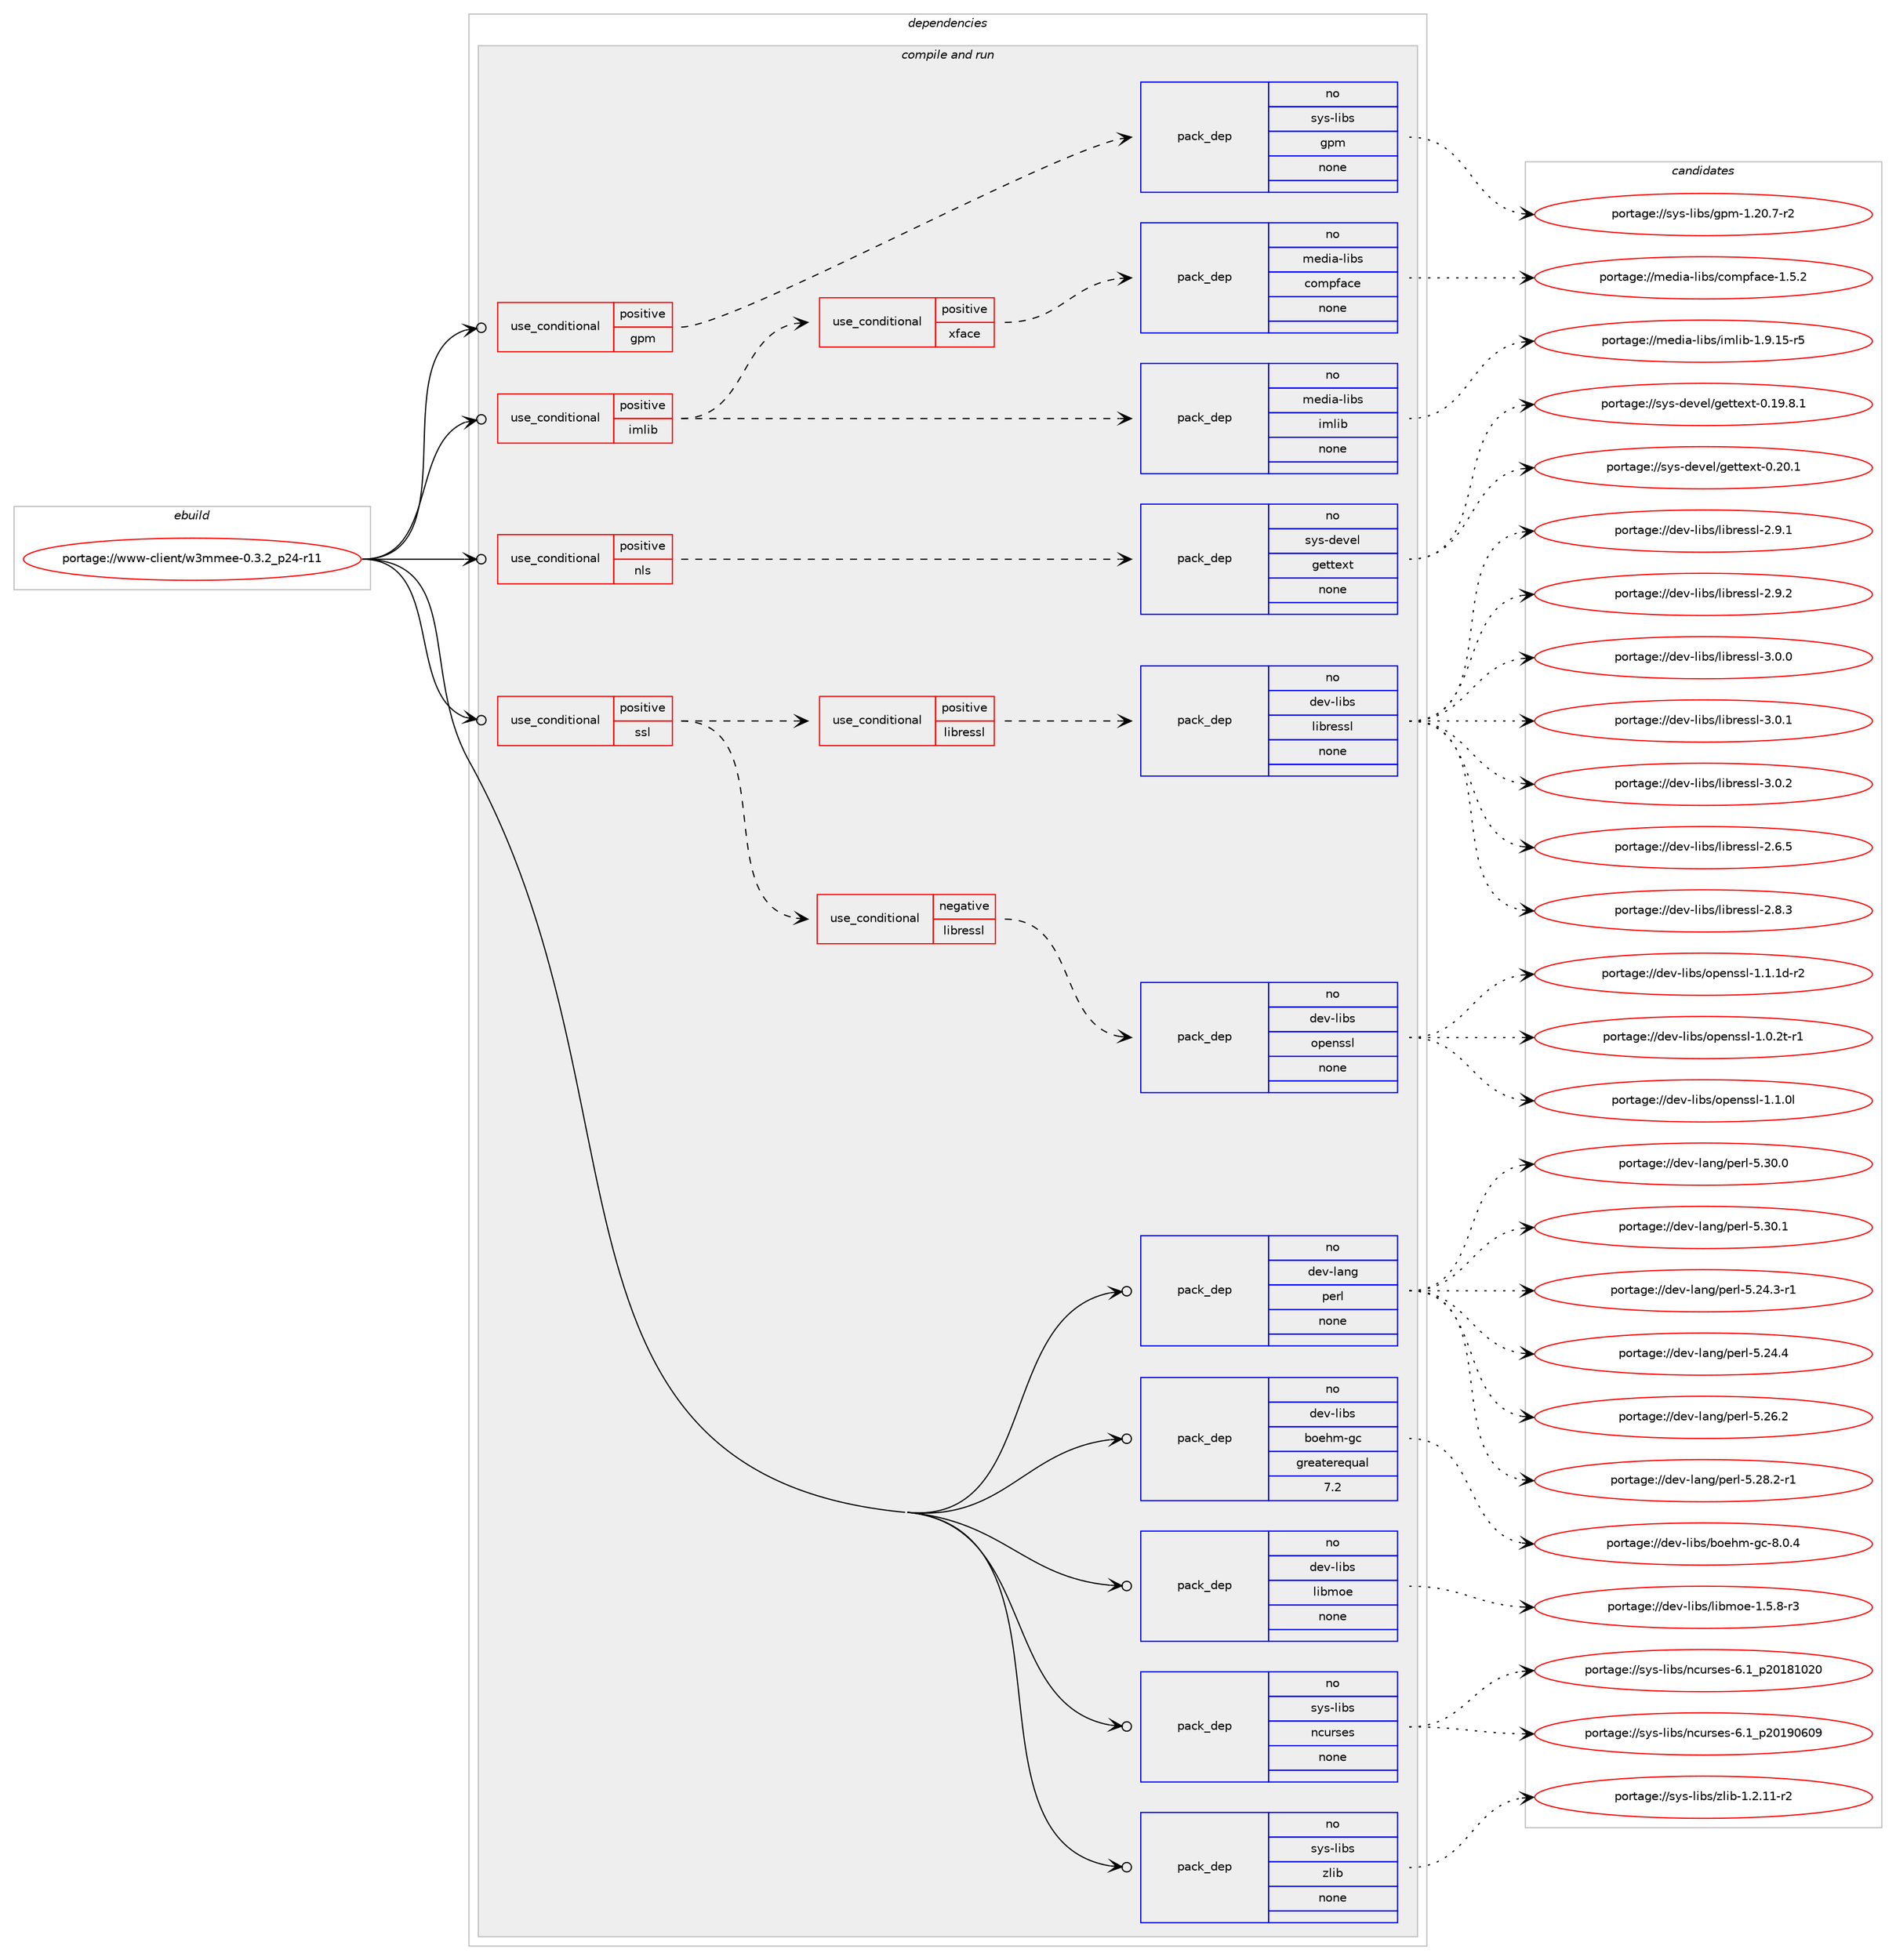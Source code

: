 digraph prolog {

# *************
# Graph options
# *************

newrank=true;
concentrate=true;
compound=true;
graph [rankdir=LR,fontname=Helvetica,fontsize=10,ranksep=1.5];#, ranksep=2.5, nodesep=0.2];
edge  [arrowhead=vee];
node  [fontname=Helvetica,fontsize=10];

# **********
# The ebuild
# **********

subgraph cluster_leftcol {
color=gray;
rank=same;
label=<<i>ebuild</i>>;
id [label="portage://www-client/w3mmee-0.3.2_p24-r11", color=red, width=4, href="../www-client/w3mmee-0.3.2_p24-r11.svg"];
}

# ****************
# The dependencies
# ****************

subgraph cluster_midcol {
color=gray;
label=<<i>dependencies</i>>;
subgraph cluster_compile {
fillcolor="#eeeeee";
style=filled;
label=<<i>compile</i>>;
}
subgraph cluster_compileandrun {
fillcolor="#eeeeee";
style=filled;
label=<<i>compile and run</i>>;
subgraph cond106389 {
dependency442367 [label=<<TABLE BORDER="0" CELLBORDER="1" CELLSPACING="0" CELLPADDING="4"><TR><TD ROWSPAN="3" CELLPADDING="10">use_conditional</TD></TR><TR><TD>positive</TD></TR><TR><TD>gpm</TD></TR></TABLE>>, shape=none, color=red];
subgraph pack328121 {
dependency442368 [label=<<TABLE BORDER="0" CELLBORDER="1" CELLSPACING="0" CELLPADDING="4" WIDTH="220"><TR><TD ROWSPAN="6" CELLPADDING="30">pack_dep</TD></TR><TR><TD WIDTH="110">no</TD></TR><TR><TD>sys-libs</TD></TR><TR><TD>gpm</TD></TR><TR><TD>none</TD></TR><TR><TD></TD></TR></TABLE>>, shape=none, color=blue];
}
dependency442367:e -> dependency442368:w [weight=20,style="dashed",arrowhead="vee"];
}
id:e -> dependency442367:w [weight=20,style="solid",arrowhead="odotvee"];
subgraph cond106390 {
dependency442369 [label=<<TABLE BORDER="0" CELLBORDER="1" CELLSPACING="0" CELLPADDING="4"><TR><TD ROWSPAN="3" CELLPADDING="10">use_conditional</TD></TR><TR><TD>positive</TD></TR><TR><TD>imlib</TD></TR></TABLE>>, shape=none, color=red];
subgraph pack328122 {
dependency442370 [label=<<TABLE BORDER="0" CELLBORDER="1" CELLSPACING="0" CELLPADDING="4" WIDTH="220"><TR><TD ROWSPAN="6" CELLPADDING="30">pack_dep</TD></TR><TR><TD WIDTH="110">no</TD></TR><TR><TD>media-libs</TD></TR><TR><TD>imlib</TD></TR><TR><TD>none</TD></TR><TR><TD></TD></TR></TABLE>>, shape=none, color=blue];
}
dependency442369:e -> dependency442370:w [weight=20,style="dashed",arrowhead="vee"];
subgraph cond106391 {
dependency442371 [label=<<TABLE BORDER="0" CELLBORDER="1" CELLSPACING="0" CELLPADDING="4"><TR><TD ROWSPAN="3" CELLPADDING="10">use_conditional</TD></TR><TR><TD>positive</TD></TR><TR><TD>xface</TD></TR></TABLE>>, shape=none, color=red];
subgraph pack328123 {
dependency442372 [label=<<TABLE BORDER="0" CELLBORDER="1" CELLSPACING="0" CELLPADDING="4" WIDTH="220"><TR><TD ROWSPAN="6" CELLPADDING="30">pack_dep</TD></TR><TR><TD WIDTH="110">no</TD></TR><TR><TD>media-libs</TD></TR><TR><TD>compface</TD></TR><TR><TD>none</TD></TR><TR><TD></TD></TR></TABLE>>, shape=none, color=blue];
}
dependency442371:e -> dependency442372:w [weight=20,style="dashed",arrowhead="vee"];
}
dependency442369:e -> dependency442371:w [weight=20,style="dashed",arrowhead="vee"];
}
id:e -> dependency442369:w [weight=20,style="solid",arrowhead="odotvee"];
subgraph cond106392 {
dependency442373 [label=<<TABLE BORDER="0" CELLBORDER="1" CELLSPACING="0" CELLPADDING="4"><TR><TD ROWSPAN="3" CELLPADDING="10">use_conditional</TD></TR><TR><TD>positive</TD></TR><TR><TD>nls</TD></TR></TABLE>>, shape=none, color=red];
subgraph pack328124 {
dependency442374 [label=<<TABLE BORDER="0" CELLBORDER="1" CELLSPACING="0" CELLPADDING="4" WIDTH="220"><TR><TD ROWSPAN="6" CELLPADDING="30">pack_dep</TD></TR><TR><TD WIDTH="110">no</TD></TR><TR><TD>sys-devel</TD></TR><TR><TD>gettext</TD></TR><TR><TD>none</TD></TR><TR><TD></TD></TR></TABLE>>, shape=none, color=blue];
}
dependency442373:e -> dependency442374:w [weight=20,style="dashed",arrowhead="vee"];
}
id:e -> dependency442373:w [weight=20,style="solid",arrowhead="odotvee"];
subgraph cond106393 {
dependency442375 [label=<<TABLE BORDER="0" CELLBORDER="1" CELLSPACING="0" CELLPADDING="4"><TR><TD ROWSPAN="3" CELLPADDING="10">use_conditional</TD></TR><TR><TD>positive</TD></TR><TR><TD>ssl</TD></TR></TABLE>>, shape=none, color=red];
subgraph cond106394 {
dependency442376 [label=<<TABLE BORDER="0" CELLBORDER="1" CELLSPACING="0" CELLPADDING="4"><TR><TD ROWSPAN="3" CELLPADDING="10">use_conditional</TD></TR><TR><TD>negative</TD></TR><TR><TD>libressl</TD></TR></TABLE>>, shape=none, color=red];
subgraph pack328125 {
dependency442377 [label=<<TABLE BORDER="0" CELLBORDER="1" CELLSPACING="0" CELLPADDING="4" WIDTH="220"><TR><TD ROWSPAN="6" CELLPADDING="30">pack_dep</TD></TR><TR><TD WIDTH="110">no</TD></TR><TR><TD>dev-libs</TD></TR><TR><TD>openssl</TD></TR><TR><TD>none</TD></TR><TR><TD></TD></TR></TABLE>>, shape=none, color=blue];
}
dependency442376:e -> dependency442377:w [weight=20,style="dashed",arrowhead="vee"];
}
dependency442375:e -> dependency442376:w [weight=20,style="dashed",arrowhead="vee"];
subgraph cond106395 {
dependency442378 [label=<<TABLE BORDER="0" CELLBORDER="1" CELLSPACING="0" CELLPADDING="4"><TR><TD ROWSPAN="3" CELLPADDING="10">use_conditional</TD></TR><TR><TD>positive</TD></TR><TR><TD>libressl</TD></TR></TABLE>>, shape=none, color=red];
subgraph pack328126 {
dependency442379 [label=<<TABLE BORDER="0" CELLBORDER="1" CELLSPACING="0" CELLPADDING="4" WIDTH="220"><TR><TD ROWSPAN="6" CELLPADDING="30">pack_dep</TD></TR><TR><TD WIDTH="110">no</TD></TR><TR><TD>dev-libs</TD></TR><TR><TD>libressl</TD></TR><TR><TD>none</TD></TR><TR><TD></TD></TR></TABLE>>, shape=none, color=blue];
}
dependency442378:e -> dependency442379:w [weight=20,style="dashed",arrowhead="vee"];
}
dependency442375:e -> dependency442378:w [weight=20,style="dashed",arrowhead="vee"];
}
id:e -> dependency442375:w [weight=20,style="solid",arrowhead="odotvee"];
subgraph pack328127 {
dependency442380 [label=<<TABLE BORDER="0" CELLBORDER="1" CELLSPACING="0" CELLPADDING="4" WIDTH="220"><TR><TD ROWSPAN="6" CELLPADDING="30">pack_dep</TD></TR><TR><TD WIDTH="110">no</TD></TR><TR><TD>dev-lang</TD></TR><TR><TD>perl</TD></TR><TR><TD>none</TD></TR><TR><TD></TD></TR></TABLE>>, shape=none, color=blue];
}
id:e -> dependency442380:w [weight=20,style="solid",arrowhead="odotvee"];
subgraph pack328128 {
dependency442381 [label=<<TABLE BORDER="0" CELLBORDER="1" CELLSPACING="0" CELLPADDING="4" WIDTH="220"><TR><TD ROWSPAN="6" CELLPADDING="30">pack_dep</TD></TR><TR><TD WIDTH="110">no</TD></TR><TR><TD>dev-libs</TD></TR><TR><TD>boehm-gc</TD></TR><TR><TD>greaterequal</TD></TR><TR><TD>7.2</TD></TR></TABLE>>, shape=none, color=blue];
}
id:e -> dependency442381:w [weight=20,style="solid",arrowhead="odotvee"];
subgraph pack328129 {
dependency442382 [label=<<TABLE BORDER="0" CELLBORDER="1" CELLSPACING="0" CELLPADDING="4" WIDTH="220"><TR><TD ROWSPAN="6" CELLPADDING="30">pack_dep</TD></TR><TR><TD WIDTH="110">no</TD></TR><TR><TD>dev-libs</TD></TR><TR><TD>libmoe</TD></TR><TR><TD>none</TD></TR><TR><TD></TD></TR></TABLE>>, shape=none, color=blue];
}
id:e -> dependency442382:w [weight=20,style="solid",arrowhead="odotvee"];
subgraph pack328130 {
dependency442383 [label=<<TABLE BORDER="0" CELLBORDER="1" CELLSPACING="0" CELLPADDING="4" WIDTH="220"><TR><TD ROWSPAN="6" CELLPADDING="30">pack_dep</TD></TR><TR><TD WIDTH="110">no</TD></TR><TR><TD>sys-libs</TD></TR><TR><TD>ncurses</TD></TR><TR><TD>none</TD></TR><TR><TD></TD></TR></TABLE>>, shape=none, color=blue];
}
id:e -> dependency442383:w [weight=20,style="solid",arrowhead="odotvee"];
subgraph pack328131 {
dependency442384 [label=<<TABLE BORDER="0" CELLBORDER="1" CELLSPACING="0" CELLPADDING="4" WIDTH="220"><TR><TD ROWSPAN="6" CELLPADDING="30">pack_dep</TD></TR><TR><TD WIDTH="110">no</TD></TR><TR><TD>sys-libs</TD></TR><TR><TD>zlib</TD></TR><TR><TD>none</TD></TR><TR><TD></TD></TR></TABLE>>, shape=none, color=blue];
}
id:e -> dependency442384:w [weight=20,style="solid",arrowhead="odotvee"];
}
subgraph cluster_run {
fillcolor="#eeeeee";
style=filled;
label=<<i>run</i>>;
}
}

# **************
# The candidates
# **************

subgraph cluster_choices {
rank=same;
color=gray;
label=<<i>candidates</i>>;

subgraph choice328121 {
color=black;
nodesep=1;
choiceportage115121115451081059811547103112109454946504846554511450 [label="portage://sys-libs/gpm-1.20.7-r2", color=red, width=4,href="../sys-libs/gpm-1.20.7-r2.svg"];
dependency442368:e -> choiceportage115121115451081059811547103112109454946504846554511450:w [style=dotted,weight="100"];
}
subgraph choice328122 {
color=black;
nodesep=1;
choiceportage1091011001059745108105981154710510910810598454946574649534511453 [label="portage://media-libs/imlib-1.9.15-r5", color=red, width=4,href="../media-libs/imlib-1.9.15-r5.svg"];
dependency442370:e -> choiceportage1091011001059745108105981154710510910810598454946574649534511453:w [style=dotted,weight="100"];
}
subgraph choice328123 {
color=black;
nodesep=1;
choiceportage10910110010597451081059811547991111091121029799101454946534650 [label="portage://media-libs/compface-1.5.2", color=red, width=4,href="../media-libs/compface-1.5.2.svg"];
dependency442372:e -> choiceportage10910110010597451081059811547991111091121029799101454946534650:w [style=dotted,weight="100"];
}
subgraph choice328124 {
color=black;
nodesep=1;
choiceportage1151211154510010111810110847103101116116101120116454846495746564649 [label="portage://sys-devel/gettext-0.19.8.1", color=red, width=4,href="../sys-devel/gettext-0.19.8.1.svg"];
choiceportage115121115451001011181011084710310111611610112011645484650484649 [label="portage://sys-devel/gettext-0.20.1", color=red, width=4,href="../sys-devel/gettext-0.20.1.svg"];
dependency442374:e -> choiceportage1151211154510010111810110847103101116116101120116454846495746564649:w [style=dotted,weight="100"];
dependency442374:e -> choiceportage115121115451001011181011084710310111611610112011645484650484649:w [style=dotted,weight="100"];
}
subgraph choice328125 {
color=black;
nodesep=1;
choiceportage1001011184510810598115471111121011101151151084549464846501164511449 [label="portage://dev-libs/openssl-1.0.2t-r1", color=red, width=4,href="../dev-libs/openssl-1.0.2t-r1.svg"];
choiceportage100101118451081059811547111112101110115115108454946494648108 [label="portage://dev-libs/openssl-1.1.0l", color=red, width=4,href="../dev-libs/openssl-1.1.0l.svg"];
choiceportage1001011184510810598115471111121011101151151084549464946491004511450 [label="portage://dev-libs/openssl-1.1.1d-r2", color=red, width=4,href="../dev-libs/openssl-1.1.1d-r2.svg"];
dependency442377:e -> choiceportage1001011184510810598115471111121011101151151084549464846501164511449:w [style=dotted,weight="100"];
dependency442377:e -> choiceportage100101118451081059811547111112101110115115108454946494648108:w [style=dotted,weight="100"];
dependency442377:e -> choiceportage1001011184510810598115471111121011101151151084549464946491004511450:w [style=dotted,weight="100"];
}
subgraph choice328126 {
color=black;
nodesep=1;
choiceportage10010111845108105981154710810598114101115115108455046544653 [label="portage://dev-libs/libressl-2.6.5", color=red, width=4,href="../dev-libs/libressl-2.6.5.svg"];
choiceportage10010111845108105981154710810598114101115115108455046564651 [label="portage://dev-libs/libressl-2.8.3", color=red, width=4,href="../dev-libs/libressl-2.8.3.svg"];
choiceportage10010111845108105981154710810598114101115115108455046574649 [label="portage://dev-libs/libressl-2.9.1", color=red, width=4,href="../dev-libs/libressl-2.9.1.svg"];
choiceportage10010111845108105981154710810598114101115115108455046574650 [label="portage://dev-libs/libressl-2.9.2", color=red, width=4,href="../dev-libs/libressl-2.9.2.svg"];
choiceportage10010111845108105981154710810598114101115115108455146484648 [label="portage://dev-libs/libressl-3.0.0", color=red, width=4,href="../dev-libs/libressl-3.0.0.svg"];
choiceportage10010111845108105981154710810598114101115115108455146484649 [label="portage://dev-libs/libressl-3.0.1", color=red, width=4,href="../dev-libs/libressl-3.0.1.svg"];
choiceportage10010111845108105981154710810598114101115115108455146484650 [label="portage://dev-libs/libressl-3.0.2", color=red, width=4,href="../dev-libs/libressl-3.0.2.svg"];
dependency442379:e -> choiceportage10010111845108105981154710810598114101115115108455046544653:w [style=dotted,weight="100"];
dependency442379:e -> choiceportage10010111845108105981154710810598114101115115108455046564651:w [style=dotted,weight="100"];
dependency442379:e -> choiceportage10010111845108105981154710810598114101115115108455046574649:w [style=dotted,weight="100"];
dependency442379:e -> choiceportage10010111845108105981154710810598114101115115108455046574650:w [style=dotted,weight="100"];
dependency442379:e -> choiceportage10010111845108105981154710810598114101115115108455146484648:w [style=dotted,weight="100"];
dependency442379:e -> choiceportage10010111845108105981154710810598114101115115108455146484649:w [style=dotted,weight="100"];
dependency442379:e -> choiceportage10010111845108105981154710810598114101115115108455146484650:w [style=dotted,weight="100"];
}
subgraph choice328127 {
color=black;
nodesep=1;
choiceportage100101118451089711010347112101114108455346505246514511449 [label="portage://dev-lang/perl-5.24.3-r1", color=red, width=4,href="../dev-lang/perl-5.24.3-r1.svg"];
choiceportage10010111845108971101034711210111410845534650524652 [label="portage://dev-lang/perl-5.24.4", color=red, width=4,href="../dev-lang/perl-5.24.4.svg"];
choiceportage10010111845108971101034711210111410845534650544650 [label="portage://dev-lang/perl-5.26.2", color=red, width=4,href="../dev-lang/perl-5.26.2.svg"];
choiceportage100101118451089711010347112101114108455346505646504511449 [label="portage://dev-lang/perl-5.28.2-r1", color=red, width=4,href="../dev-lang/perl-5.28.2-r1.svg"];
choiceportage10010111845108971101034711210111410845534651484648 [label="portage://dev-lang/perl-5.30.0", color=red, width=4,href="../dev-lang/perl-5.30.0.svg"];
choiceportage10010111845108971101034711210111410845534651484649 [label="portage://dev-lang/perl-5.30.1", color=red, width=4,href="../dev-lang/perl-5.30.1.svg"];
dependency442380:e -> choiceportage100101118451089711010347112101114108455346505246514511449:w [style=dotted,weight="100"];
dependency442380:e -> choiceportage10010111845108971101034711210111410845534650524652:w [style=dotted,weight="100"];
dependency442380:e -> choiceportage10010111845108971101034711210111410845534650544650:w [style=dotted,weight="100"];
dependency442380:e -> choiceportage100101118451089711010347112101114108455346505646504511449:w [style=dotted,weight="100"];
dependency442380:e -> choiceportage10010111845108971101034711210111410845534651484648:w [style=dotted,weight="100"];
dependency442380:e -> choiceportage10010111845108971101034711210111410845534651484649:w [style=dotted,weight="100"];
}
subgraph choice328128 {
color=black;
nodesep=1;
choiceportage100101118451081059811547981111011041094510399455646484652 [label="portage://dev-libs/boehm-gc-8.0.4", color=red, width=4,href="../dev-libs/boehm-gc-8.0.4.svg"];
dependency442381:e -> choiceportage100101118451081059811547981111011041094510399455646484652:w [style=dotted,weight="100"];
}
subgraph choice328129 {
color=black;
nodesep=1;
choiceportage100101118451081059811547108105981091111014549465346564511451 [label="portage://dev-libs/libmoe-1.5.8-r3", color=red, width=4,href="../dev-libs/libmoe-1.5.8-r3.svg"];
dependency442382:e -> choiceportage100101118451081059811547108105981091111014549465346564511451:w [style=dotted,weight="100"];
}
subgraph choice328130 {
color=black;
nodesep=1;
choiceportage1151211154510810598115471109911711411510111545544649951125048495649485048 [label="portage://sys-libs/ncurses-6.1_p20181020", color=red, width=4,href="../sys-libs/ncurses-6.1_p20181020.svg"];
choiceportage1151211154510810598115471109911711411510111545544649951125048495748544857 [label="portage://sys-libs/ncurses-6.1_p20190609", color=red, width=4,href="../sys-libs/ncurses-6.1_p20190609.svg"];
dependency442383:e -> choiceportage1151211154510810598115471109911711411510111545544649951125048495649485048:w [style=dotted,weight="100"];
dependency442383:e -> choiceportage1151211154510810598115471109911711411510111545544649951125048495748544857:w [style=dotted,weight="100"];
}
subgraph choice328131 {
color=black;
nodesep=1;
choiceportage11512111545108105981154712210810598454946504649494511450 [label="portage://sys-libs/zlib-1.2.11-r2", color=red, width=4,href="../sys-libs/zlib-1.2.11-r2.svg"];
dependency442384:e -> choiceportage11512111545108105981154712210810598454946504649494511450:w [style=dotted,weight="100"];
}
}

}

